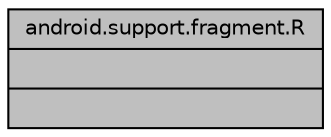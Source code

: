 digraph "android.support.fragment.R"
{
 // LATEX_PDF_SIZE
  edge [fontname="Helvetica",fontsize="10",labelfontname="Helvetica",labelfontsize="10"];
  node [fontname="Helvetica",fontsize="10",shape=record];
  Node1 [label="{android.support.fragment.R\n||}",height=0.2,width=0.4,color="black", fillcolor="grey75", style="filled", fontcolor="black",tooltip=" "];
}
